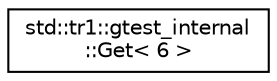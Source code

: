 digraph "クラス階層図"
{
  edge [fontname="Helvetica",fontsize="10",labelfontname="Helvetica",labelfontsize="10"];
  node [fontname="Helvetica",fontsize="10",shape=record];
  rankdir="LR";
  Node0 [label="std::tr1::gtest_internal\l::Get\< 6 \>",height=0.2,width=0.4,color="black", fillcolor="white", style="filled",URL="$d3/d25/classstd_1_1tr1_1_1gtest__internal_1_1_get_3_016_01_4.html"];
}
